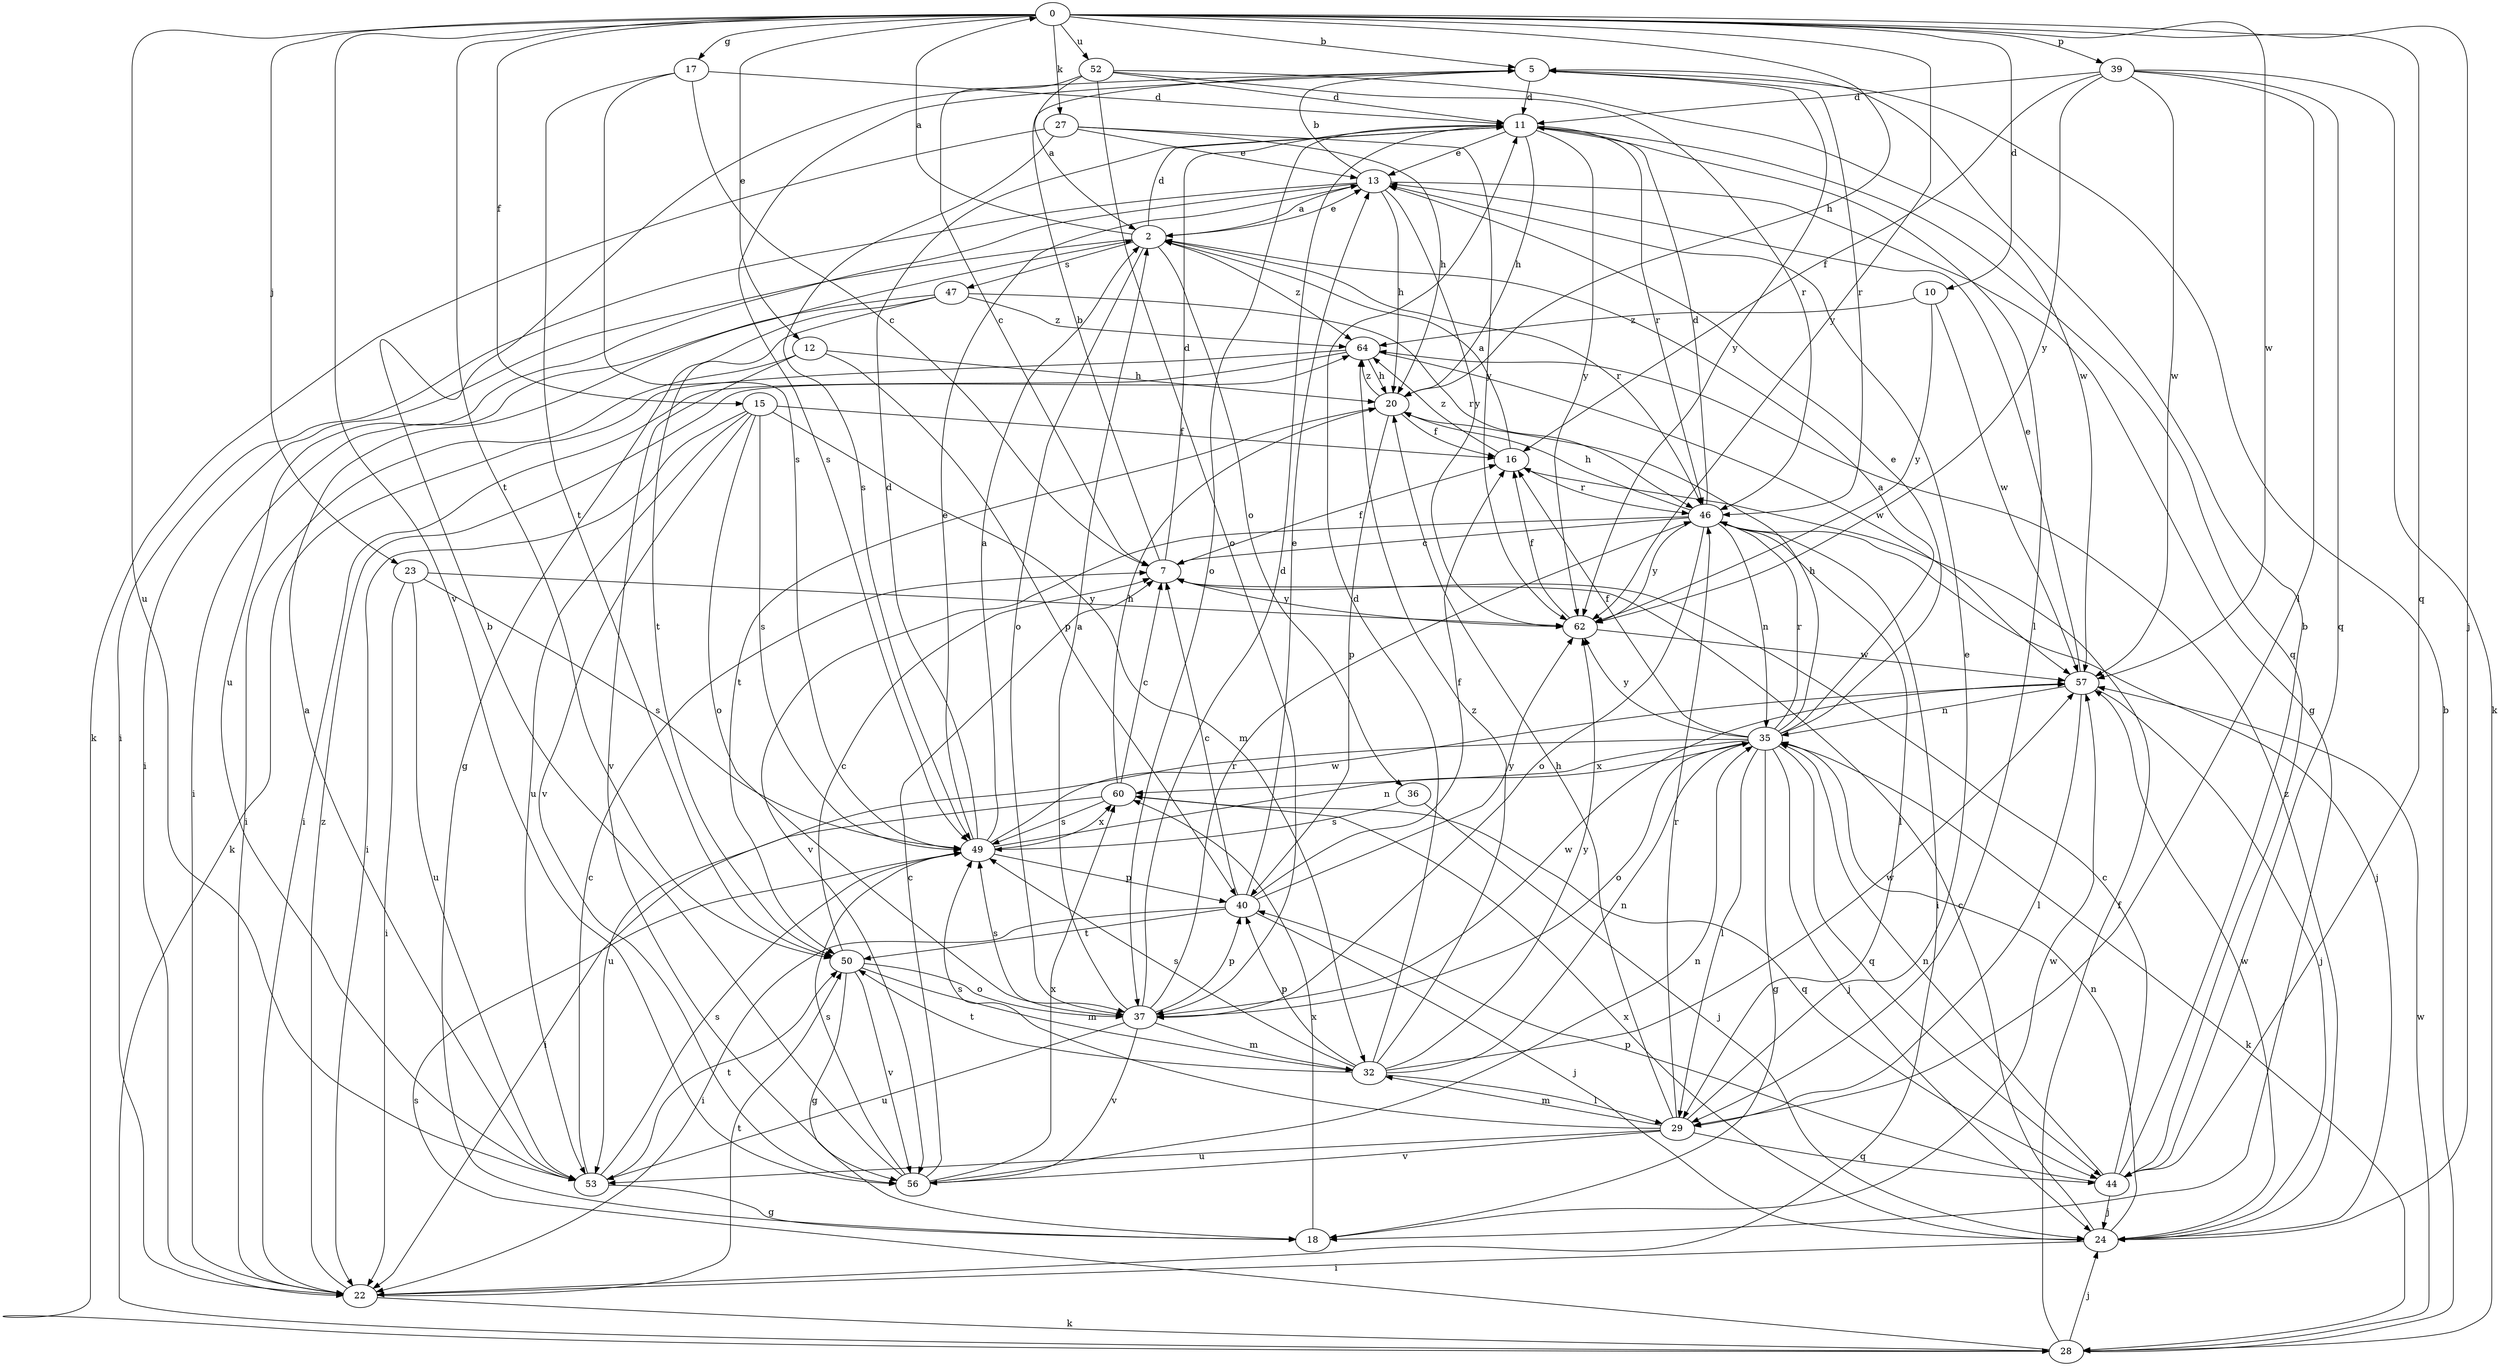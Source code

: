 strict digraph  {
0;
2;
5;
7;
10;
11;
12;
13;
15;
16;
17;
18;
20;
22;
23;
24;
27;
28;
29;
32;
35;
36;
37;
39;
40;
44;
46;
47;
49;
50;
52;
53;
56;
57;
60;
62;
64;
0 -> 5  [label=b];
0 -> 10  [label=d];
0 -> 12  [label=e];
0 -> 15  [label=f];
0 -> 17  [label=g];
0 -> 20  [label=h];
0 -> 23  [label=j];
0 -> 24  [label=j];
0 -> 27  [label=k];
0 -> 39  [label=p];
0 -> 44  [label=q];
0 -> 50  [label=t];
0 -> 52  [label=u];
0 -> 53  [label=u];
0 -> 56  [label=v];
0 -> 57  [label=w];
0 -> 62  [label=y];
2 -> 0  [label=a];
2 -> 11  [label=d];
2 -> 13  [label=e];
2 -> 22  [label=i];
2 -> 36  [label=o];
2 -> 37  [label=o];
2 -> 46  [label=r];
2 -> 47  [label=s];
2 -> 64  [label=z];
5 -> 11  [label=d];
5 -> 46  [label=r];
5 -> 49  [label=s];
5 -> 62  [label=y];
7 -> 5  [label=b];
7 -> 11  [label=d];
7 -> 16  [label=f];
7 -> 62  [label=y];
10 -> 57  [label=w];
10 -> 62  [label=y];
10 -> 64  [label=z];
11 -> 13  [label=e];
11 -> 20  [label=h];
11 -> 29  [label=l];
11 -> 37  [label=o];
11 -> 44  [label=q];
11 -> 46  [label=r];
11 -> 62  [label=y];
12 -> 20  [label=h];
12 -> 22  [label=i];
12 -> 40  [label=p];
12 -> 56  [label=v];
13 -> 2  [label=a];
13 -> 5  [label=b];
13 -> 18  [label=g];
13 -> 20  [label=h];
13 -> 22  [label=i];
13 -> 53  [label=u];
13 -> 62  [label=y];
15 -> 16  [label=f];
15 -> 22  [label=i];
15 -> 32  [label=m];
15 -> 37  [label=o];
15 -> 49  [label=s];
15 -> 53  [label=u];
15 -> 56  [label=v];
16 -> 2  [label=a];
16 -> 46  [label=r];
16 -> 64  [label=z];
17 -> 7  [label=c];
17 -> 11  [label=d];
17 -> 49  [label=s];
17 -> 50  [label=t];
18 -> 57  [label=w];
18 -> 60  [label=x];
20 -> 16  [label=f];
20 -> 40  [label=p];
20 -> 50  [label=t];
20 -> 64  [label=z];
22 -> 28  [label=k];
22 -> 50  [label=t];
22 -> 64  [label=z];
23 -> 22  [label=i];
23 -> 49  [label=s];
23 -> 53  [label=u];
23 -> 62  [label=y];
24 -> 7  [label=c];
24 -> 22  [label=i];
24 -> 35  [label=n];
24 -> 57  [label=w];
24 -> 60  [label=x];
24 -> 64  [label=z];
27 -> 13  [label=e];
27 -> 20  [label=h];
27 -> 28  [label=k];
27 -> 49  [label=s];
27 -> 62  [label=y];
28 -> 5  [label=b];
28 -> 16  [label=f];
28 -> 24  [label=j];
28 -> 49  [label=s];
28 -> 57  [label=w];
29 -> 13  [label=e];
29 -> 20  [label=h];
29 -> 32  [label=m];
29 -> 44  [label=q];
29 -> 46  [label=r];
29 -> 49  [label=s];
29 -> 53  [label=u];
29 -> 56  [label=v];
32 -> 11  [label=d];
32 -> 29  [label=l];
32 -> 35  [label=n];
32 -> 40  [label=p];
32 -> 49  [label=s];
32 -> 50  [label=t];
32 -> 57  [label=w];
32 -> 62  [label=y];
32 -> 64  [label=z];
35 -> 2  [label=a];
35 -> 13  [label=e];
35 -> 16  [label=f];
35 -> 18  [label=g];
35 -> 20  [label=h];
35 -> 24  [label=j];
35 -> 28  [label=k];
35 -> 29  [label=l];
35 -> 37  [label=o];
35 -> 44  [label=q];
35 -> 46  [label=r];
35 -> 53  [label=u];
35 -> 60  [label=x];
35 -> 62  [label=y];
36 -> 24  [label=j];
36 -> 49  [label=s];
37 -> 2  [label=a];
37 -> 11  [label=d];
37 -> 32  [label=m];
37 -> 40  [label=p];
37 -> 46  [label=r];
37 -> 49  [label=s];
37 -> 53  [label=u];
37 -> 56  [label=v];
37 -> 57  [label=w];
39 -> 11  [label=d];
39 -> 16  [label=f];
39 -> 28  [label=k];
39 -> 29  [label=l];
39 -> 44  [label=q];
39 -> 57  [label=w];
39 -> 62  [label=y];
40 -> 7  [label=c];
40 -> 13  [label=e];
40 -> 16  [label=f];
40 -> 22  [label=i];
40 -> 24  [label=j];
40 -> 50  [label=t];
40 -> 62  [label=y];
44 -> 5  [label=b];
44 -> 7  [label=c];
44 -> 24  [label=j];
44 -> 35  [label=n];
44 -> 40  [label=p];
46 -> 7  [label=c];
46 -> 11  [label=d];
46 -> 20  [label=h];
46 -> 22  [label=i];
46 -> 24  [label=j];
46 -> 29  [label=l];
46 -> 35  [label=n];
46 -> 37  [label=o];
46 -> 56  [label=v];
46 -> 62  [label=y];
47 -> 18  [label=g];
47 -> 22  [label=i];
47 -> 46  [label=r];
47 -> 50  [label=t];
47 -> 64  [label=z];
49 -> 2  [label=a];
49 -> 11  [label=d];
49 -> 13  [label=e];
49 -> 35  [label=n];
49 -> 40  [label=p];
49 -> 57  [label=w];
49 -> 60  [label=x];
50 -> 7  [label=c];
50 -> 18  [label=g];
50 -> 32  [label=m];
50 -> 37  [label=o];
50 -> 56  [label=v];
52 -> 2  [label=a];
52 -> 7  [label=c];
52 -> 11  [label=d];
52 -> 37  [label=o];
52 -> 46  [label=r];
52 -> 57  [label=w];
53 -> 2  [label=a];
53 -> 7  [label=c];
53 -> 18  [label=g];
53 -> 49  [label=s];
53 -> 50  [label=t];
56 -> 5  [label=b];
56 -> 7  [label=c];
56 -> 35  [label=n];
56 -> 49  [label=s];
56 -> 60  [label=x];
57 -> 13  [label=e];
57 -> 24  [label=j];
57 -> 29  [label=l];
57 -> 35  [label=n];
60 -> 7  [label=c];
60 -> 20  [label=h];
60 -> 22  [label=i];
60 -> 44  [label=q];
60 -> 49  [label=s];
62 -> 16  [label=f];
62 -> 57  [label=w];
64 -> 20  [label=h];
64 -> 22  [label=i];
64 -> 28  [label=k];
64 -> 57  [label=w];
}
